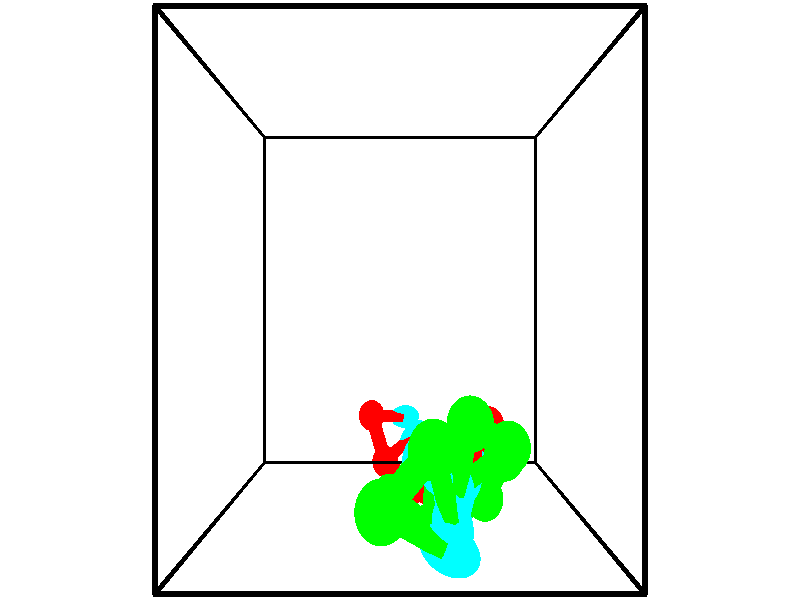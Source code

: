 // switches for output
#declare DRAW_BASES = 1; // possible values are 0, 1; only relevant for DNA ribbons
#declare DRAW_BASES_TYPE = 3; // possible values are 1, 2, 3; only relevant for DNA ribbons
#declare DRAW_FOG = 0; // set to 1 to enable fog

#include "colors.inc"

#include "transforms.inc"
background { rgb <1, 1, 1>}

#default {
   normal{
       ripples 0.25
       frequency 0.20
       turbulence 0.2
       lambda 5
   }
	finish {
		phong 0.1
		phong_size 40.
	}
}

// original window dimensions: 1024x640


// camera settings

camera {
	sky <-0, 1, 0>
	up <-0, 1, 0>
	right 1.6 * <1, 0, 0>
	location <2.5, 2.5, 11.1562>
	look_at <2.5, 2.5, 2.5>
	direction <0, 0, -8.6562>
	angle 67.0682
}


# declare cpy_camera_pos = <2.5, 2.5, 11.1562>;
# if (DRAW_FOG = 1)
fog {
	fog_type 2
	up vnormalize(cpy_camera_pos)
	color rgbt<1,1,1,0.3>
	distance 1e-5
	fog_alt 3e-3
	fog_offset 4
}
# end


// LIGHTS

# declare lum = 6;
global_settings {
	ambient_light rgb lum * <0.05, 0.05, 0.05>
	max_trace_level 15
}# declare cpy_direct_light_amount = 0.25;
light_source
{	1000 * <-1, -1, 1>,
	rgb lum * cpy_direct_light_amount
	parallel
}

light_source
{	1000 * <1, 1, -1>,
	rgb lum * cpy_direct_light_amount
	parallel
}

// strand 0

// nucleotide -1

// particle -1
sphere {
	<3.623890, 0.987875, 1.928644> 0.250000
	pigment { color rgbt <1,0,0,0> }
	no_shadow
}
cylinder {
	<3.656452, 0.597923, 1.845715>,  <3.675990, 0.363952, 1.795957>, 0.100000
	pigment { color rgbt <1,0,0,0> }
	no_shadow
}
cylinder {
	<3.656452, 0.597923, 1.845715>,  <3.623890, 0.987875, 1.928644>, 0.100000
	pigment { color rgbt <1,0,0,0> }
	no_shadow
}

// particle -1
sphere {
	<3.656452, 0.597923, 1.845715> 0.100000
	pigment { color rgbt <1,0,0,0> }
	no_shadow
}
sphere {
	0, 1
	scale<0.080000,0.200000,0.300000>
	matrix <-0.235748, 0.183278, -0.954375,
		0.968399, 0.126568, -0.214905,
		0.081406, -0.974879, -0.207324,
		3.680874, 0.305459, 1.783517>
	pigment { color rgbt <0,1,1,0> }
	no_shadow
}
cylinder {
	<3.956905, 0.793659, 1.252911>,  <3.623890, 0.987875, 1.928644>, 0.130000
	pigment { color rgbt <1,0,0,0> }
	no_shadow
}

// nucleotide -1

// particle -1
sphere {
	<3.956905, 0.793659, 1.252911> 0.250000
	pigment { color rgbt <1,0,0,0> }
	no_shadow
}
cylinder {
	<3.760757, 0.446083, 1.279686>,  <3.643069, 0.237537, 1.295751>, 0.100000
	pigment { color rgbt <1,0,0,0> }
	no_shadow
}
cylinder {
	<3.760757, 0.446083, 1.279686>,  <3.956905, 0.793659, 1.252911>, 0.100000
	pigment { color rgbt <1,0,0,0> }
	no_shadow
}

// particle -1
sphere {
	<3.760757, 0.446083, 1.279686> 0.100000
	pigment { color rgbt <1,0,0,0> }
	no_shadow
}
sphere {
	0, 1
	scale<0.080000,0.200000,0.300000>
	matrix <-0.193180, 0.033479, -0.980592,
		0.849835, -0.493783, -0.184279,
		-0.490370, -0.868940, 0.066937,
		3.613647, 0.185401, 1.299767>
	pigment { color rgbt <0,1,1,0> }
	no_shadow
}
cylinder {
	<4.182797, 0.303473, 0.698505>,  <3.956905, 0.793659, 1.252911>, 0.130000
	pigment { color rgbt <1,0,0,0> }
	no_shadow
}

// nucleotide -1

// particle -1
sphere {
	<4.182797, 0.303473, 0.698505> 0.250000
	pigment { color rgbt <1,0,0,0> }
	no_shadow
}
cylinder {
	<3.801201, 0.238701, 0.799446>,  <3.572243, 0.199838, 0.860011>, 0.100000
	pigment { color rgbt <1,0,0,0> }
	no_shadow
}
cylinder {
	<3.801201, 0.238701, 0.799446>,  <4.182797, 0.303473, 0.698505>, 0.100000
	pigment { color rgbt <1,0,0,0> }
	no_shadow
}

// particle -1
sphere {
	<3.801201, 0.238701, 0.799446> 0.100000
	pigment { color rgbt <1,0,0,0> }
	no_shadow
}
sphere {
	0, 1
	scale<0.080000,0.200000,0.300000>
	matrix <-0.249964, -0.035299, -0.967611,
		0.165595, -0.986170, -0.006803,
		-0.953990, -0.161932, 0.252353,
		3.515004, 0.190122, 0.875152>
	pigment { color rgbt <0,1,1,0> }
	no_shadow
}
cylinder {
	<3.842639, -0.367902, 0.425872>,  <4.182797, 0.303473, 0.698505>, 0.130000
	pigment { color rgbt <1,0,0,0> }
	no_shadow
}

// nucleotide -1

// particle -1
sphere {
	<3.842639, -0.367902, 0.425872> 0.250000
	pigment { color rgbt <1,0,0,0> }
	no_shadow
}
cylinder {
	<3.574623, -0.072960, 0.460173>,  <3.413814, 0.104006, 0.480753>, 0.100000
	pigment { color rgbt <1,0,0,0> }
	no_shadow
}
cylinder {
	<3.574623, -0.072960, 0.460173>,  <3.842639, -0.367902, 0.425872>, 0.100000
	pigment { color rgbt <1,0,0,0> }
	no_shadow
}

// particle -1
sphere {
	<3.574623, -0.072960, 0.460173> 0.100000
	pigment { color rgbt <1,0,0,0> }
	no_shadow
}
sphere {
	0, 1
	scale<0.080000,0.200000,0.300000>
	matrix <-0.312878, -0.175763, -0.933389,
		-0.673168, -0.652237, 0.348471,
		-0.670039, 0.737357, 0.085753,
		3.373611, 0.148247, 0.485898>
	pigment { color rgbt <0,1,1,0> }
	no_shadow
}
cylinder {
	<3.228234, -0.644182, 0.150148>,  <3.842639, -0.367902, 0.425872>, 0.130000
	pigment { color rgbt <1,0,0,0> }
	no_shadow
}

// nucleotide -1

// particle -1
sphere {
	<3.228234, -0.644182, 0.150148> 0.250000
	pigment { color rgbt <1,0,0,0> }
	no_shadow
}
cylinder {
	<3.196571, -0.245689, 0.135956>,  <3.177574, -0.006594, 0.127441>, 0.100000
	pigment { color rgbt <1,0,0,0> }
	no_shadow
}
cylinder {
	<3.196571, -0.245689, 0.135956>,  <3.228234, -0.644182, 0.150148>, 0.100000
	pigment { color rgbt <1,0,0,0> }
	no_shadow
}

// particle -1
sphere {
	<3.196571, -0.245689, 0.135956> 0.100000
	pigment { color rgbt <1,0,0,0> }
	no_shadow
}
sphere {
	0, 1
	scale<0.080000,0.200000,0.300000>
	matrix <-0.421626, -0.065709, -0.904386,
		-0.903308, -0.056629, 0.425238,
		-0.079157, 0.996231, -0.035479,
		3.172824, 0.053180, 0.125312>
	pigment { color rgbt <0,1,1,0> }
	no_shadow
}
cylinder {
	<2.760446, -0.506483, -0.451962>,  <3.228234, -0.644182, 0.150148>, 0.130000
	pigment { color rgbt <1,0,0,0> }
	no_shadow
}

// nucleotide -1

// particle -1
sphere {
	<2.760446, -0.506483, -0.451962> 0.250000
	pigment { color rgbt <1,0,0,0> }
	no_shadow
}
cylinder {
	<2.869736, -0.125359, -0.399048>,  <2.935309, 0.103316, -0.367299>, 0.100000
	pigment { color rgbt <1,0,0,0> }
	no_shadow
}
cylinder {
	<2.869736, -0.125359, -0.399048>,  <2.760446, -0.506483, -0.451962>, 0.100000
	pigment { color rgbt <1,0,0,0> }
	no_shadow
}

// particle -1
sphere {
	<2.869736, -0.125359, -0.399048> 0.100000
	pigment { color rgbt <1,0,0,0> }
	no_shadow
}
sphere {
	0, 1
	scale<0.080000,0.200000,0.300000>
	matrix <-0.308509, 0.217047, -0.926128,
		-0.911137, 0.212229, 0.353253,
		0.273224, 0.952811, 0.132285,
		2.951703, 0.160485, -0.359362>
	pigment { color rgbt <0,1,1,0> }
	no_shadow
}
cylinder {
	<2.210763, -0.122284, -0.619015>,  <2.760446, -0.506483, -0.451962>, 0.130000
	pigment { color rgbt <1,0,0,0> }
	no_shadow
}

// nucleotide -1

// particle -1
sphere {
	<2.210763, -0.122284, -0.619015> 0.250000
	pigment { color rgbt <1,0,0,0> }
	no_shadow
}
cylinder {
	<2.526230, 0.120872, -0.655834>,  <2.715510, 0.266766, -0.677926>, 0.100000
	pigment { color rgbt <1,0,0,0> }
	no_shadow
}
cylinder {
	<2.526230, 0.120872, -0.655834>,  <2.210763, -0.122284, -0.619015>, 0.100000
	pigment { color rgbt <1,0,0,0> }
	no_shadow
}

// particle -1
sphere {
	<2.526230, 0.120872, -0.655834> 0.100000
	pigment { color rgbt <1,0,0,0> }
	no_shadow
}
sphere {
	0, 1
	scale<0.080000,0.200000,0.300000>
	matrix <-0.314147, 0.269738, -0.910249,
		-0.528503, 0.746800, 0.403701,
		0.788668, 0.607890, -0.092048,
		2.762830, 0.303240, -0.683448>
	pigment { color rgbt <0,1,1,0> }
	no_shadow
}
cylinder {
	<1.938865, 0.595398, -0.795432>,  <2.210763, -0.122284, -0.619015>, 0.130000
	pigment { color rgbt <1,0,0,0> }
	no_shadow
}

// nucleotide -1

// particle -1
sphere {
	<1.938865, 0.595398, -0.795432> 0.250000
	pigment { color rgbt <1,0,0,0> }
	no_shadow
}
cylinder {
	<2.315952, 0.564552, -0.925255>,  <2.542205, 0.546045, -1.003148>, 0.100000
	pigment { color rgbt <1,0,0,0> }
	no_shadow
}
cylinder {
	<2.315952, 0.564552, -0.925255>,  <1.938865, 0.595398, -0.795432>, 0.100000
	pigment { color rgbt <1,0,0,0> }
	no_shadow
}

// particle -1
sphere {
	<2.315952, 0.564552, -0.925255> 0.100000
	pigment { color rgbt <1,0,0,0> }
	no_shadow
}
sphere {
	0, 1
	scale<0.080000,0.200000,0.300000>
	matrix <-0.302254, 0.214242, -0.928840,
		0.141160, 0.973732, 0.178662,
		0.942718, -0.077113, -0.324556,
		2.598768, 0.541418, -1.022622>
	pigment { color rgbt <0,1,1,0> }
	no_shadow
}
// strand 1

// nucleotide -1

// particle -1
sphere {
	<2.351361, 0.165987, 2.487338> 0.250000
	pigment { color rgbt <0,1,0,0> }
	no_shadow
}
cylinder {
	<2.589935, 0.482643, 2.540358>,  <2.733080, 0.672637, 2.572170>, 0.100000
	pigment { color rgbt <0,1,0,0> }
	no_shadow
}
cylinder {
	<2.589935, 0.482643, 2.540358>,  <2.351361, 0.165987, 2.487338>, 0.100000
	pigment { color rgbt <0,1,0,0> }
	no_shadow
}

// particle -1
sphere {
	<2.589935, 0.482643, 2.540358> 0.100000
	pigment { color rgbt <0,1,0,0> }
	no_shadow
}
sphere {
	0, 1
	scale<0.080000,0.200000,0.300000>
	matrix <0.187393, -0.297910, 0.936020,
		0.780480, -0.533437, -0.326032,
		0.596435, 0.791641, 0.132550,
		2.768866, 0.720135, 2.580122>
	pigment { color rgbt <0,1,1,0> }
	no_shadow
}
cylinder {
	<2.891535, -0.032005, 3.068262>,  <2.351361, 0.165987, 2.487338>, 0.130000
	pigment { color rgbt <0,1,0,0> }
	no_shadow
}

// nucleotide -1

// particle -1
sphere {
	<2.891535, -0.032005, 3.068262> 0.250000
	pigment { color rgbt <0,1,0,0> }
	no_shadow
}
cylinder {
	<2.919327, 0.364563, 3.023974>,  <2.936002, 0.602504, 2.997402>, 0.100000
	pigment { color rgbt <0,1,0,0> }
	no_shadow
}
cylinder {
	<2.919327, 0.364563, 3.023974>,  <2.891535, -0.032005, 3.068262>, 0.100000
	pigment { color rgbt <0,1,0,0> }
	no_shadow
}

// particle -1
sphere {
	<2.919327, 0.364563, 3.023974> 0.100000
	pigment { color rgbt <0,1,0,0> }
	no_shadow
}
sphere {
	0, 1
	scale<0.080000,0.200000,0.300000>
	matrix <0.209544, 0.094008, 0.973270,
		0.975328, -0.090822, -0.201215,
		0.069479, 0.991420, -0.110719,
		2.940170, 0.661989, 2.990759>
	pigment { color rgbt <0,1,1,0> }
	no_shadow
}
cylinder {
	<3.624707, 0.296126, 3.105197>,  <2.891535, -0.032005, 3.068262>, 0.130000
	pigment { color rgbt <0,1,0,0> }
	no_shadow
}

// nucleotide -1

// particle -1
sphere {
	<3.624707, 0.296126, 3.105197> 0.250000
	pigment { color rgbt <0,1,0,0> }
	no_shadow
}
cylinder {
	<3.289230, 0.459457, 3.249345>,  <3.087945, 0.557456, 3.335833>, 0.100000
	pigment { color rgbt <0,1,0,0> }
	no_shadow
}
cylinder {
	<3.289230, 0.459457, 3.249345>,  <3.624707, 0.296126, 3.105197>, 0.100000
	pigment { color rgbt <0,1,0,0> }
	no_shadow
}

// particle -1
sphere {
	<3.289230, 0.459457, 3.249345> 0.100000
	pigment { color rgbt <0,1,0,0> }
	no_shadow
}
sphere {
	0, 1
	scale<0.080000,0.200000,0.300000>
	matrix <0.327486, -0.150577, 0.932780,
		0.435145, 0.900330, -0.007435,
		-0.838690, 0.408329, 0.360369,
		3.037623, 0.581956, 3.357455>
	pigment { color rgbt <0,1,1,0> }
	no_shadow
}
cylinder {
	<3.804322, 0.860435, 3.590125>,  <3.624707, 0.296126, 3.105197>, 0.130000
	pigment { color rgbt <0,1,0,0> }
	no_shadow
}

// nucleotide -1

// particle -1
sphere {
	<3.804322, 0.860435, 3.590125> 0.250000
	pigment { color rgbt <0,1,0,0> }
	no_shadow
}
cylinder {
	<3.444115, 0.731880, 3.707277>,  <3.227991, 0.654747, 3.777569>, 0.100000
	pigment { color rgbt <0,1,0,0> }
	no_shadow
}
cylinder {
	<3.444115, 0.731880, 3.707277>,  <3.804322, 0.860435, 3.590125>, 0.100000
	pigment { color rgbt <0,1,0,0> }
	no_shadow
}

// particle -1
sphere {
	<3.444115, 0.731880, 3.707277> 0.100000
	pigment { color rgbt <0,1,0,0> }
	no_shadow
}
sphere {
	0, 1
	scale<0.080000,0.200000,0.300000>
	matrix <0.332645, -0.075405, 0.940033,
		-0.280030, 0.943941, 0.174812,
		-0.900517, -0.321387, 0.292881,
		3.173960, 0.635464, 3.795142>
	pigment { color rgbt <0,1,1,0> }
	no_shadow
}
cylinder {
	<3.741981, 1.096543, 4.251382>,  <3.804322, 0.860435, 3.590125>, 0.130000
	pigment { color rgbt <0,1,0,0> }
	no_shadow
}

// nucleotide -1

// particle -1
sphere {
	<3.741981, 1.096543, 4.251382> 0.250000
	pigment { color rgbt <0,1,0,0> }
	no_shadow
}
cylinder {
	<3.410561, 0.873505, 4.271740>,  <3.211709, 0.739681, 4.283955>, 0.100000
	pigment { color rgbt <0,1,0,0> }
	no_shadow
}
cylinder {
	<3.410561, 0.873505, 4.271740>,  <3.741981, 1.096543, 4.251382>, 0.100000
	pigment { color rgbt <0,1,0,0> }
	no_shadow
}

// particle -1
sphere {
	<3.410561, 0.873505, 4.271740> 0.100000
	pigment { color rgbt <0,1,0,0> }
	no_shadow
}
sphere {
	0, 1
	scale<0.080000,0.200000,0.300000>
	matrix <0.071128, -0.014656, 0.997360,
		-0.555378, 0.829983, 0.051804,
		-0.828550, -0.557597, 0.050895,
		3.161995, 0.706226, 4.287009>
	pigment { color rgbt <0,1,1,0> }
	no_shadow
}
cylinder {
	<3.246847, 1.403007, 4.746686>,  <3.741981, 1.096543, 4.251382>, 0.130000
	pigment { color rgbt <0,1,0,0> }
	no_shadow
}

// nucleotide -1

// particle -1
sphere {
	<3.246847, 1.403007, 4.746686> 0.250000
	pigment { color rgbt <0,1,0,0> }
	no_shadow
}
cylinder {
	<3.158104, 1.013428, 4.727912>,  <3.104858, 0.779680, 4.716647>, 0.100000
	pigment { color rgbt <0,1,0,0> }
	no_shadow
}
cylinder {
	<3.158104, 1.013428, 4.727912>,  <3.246847, 1.403007, 4.746686>, 0.100000
	pigment { color rgbt <0,1,0,0> }
	no_shadow
}

// particle -1
sphere {
	<3.158104, 1.013428, 4.727912> 0.100000
	pigment { color rgbt <0,1,0,0> }
	no_shadow
}
sphere {
	0, 1
	scale<0.080000,0.200000,0.300000>
	matrix <0.097602, -0.070075, 0.992756,
		-0.970182, 0.215670, 0.110606,
		-0.221858, -0.973949, -0.046936,
		3.091547, 0.721243, 4.713831>
	pigment { color rgbt <0,1,1,0> }
	no_shadow
}
cylinder {
	<2.827070, 1.282881, 5.272291>,  <3.246847, 1.403007, 4.746686>, 0.130000
	pigment { color rgbt <0,1,0,0> }
	no_shadow
}

// nucleotide -1

// particle -1
sphere {
	<2.827070, 1.282881, 5.272291> 0.250000
	pigment { color rgbt <0,1,0,0> }
	no_shadow
}
cylinder {
	<2.940773, 0.904716, 5.208548>,  <3.008995, 0.677818, 5.170301>, 0.100000
	pigment { color rgbt <0,1,0,0> }
	no_shadow
}
cylinder {
	<2.940773, 0.904716, 5.208548>,  <2.827070, 1.282881, 5.272291>, 0.100000
	pigment { color rgbt <0,1,0,0> }
	no_shadow
}

// particle -1
sphere {
	<2.940773, 0.904716, 5.208548> 0.100000
	pigment { color rgbt <0,1,0,0> }
	no_shadow
}
sphere {
	0, 1
	scale<0.080000,0.200000,0.300000>
	matrix <0.063121, -0.147401, 0.987061,
		-0.956668, -0.290638, 0.017775,
		0.284257, -0.945411, -0.159359,
		3.026050, 0.621093, 5.160740>
	pigment { color rgbt <0,1,1,0> }
	no_shadow
}
cylinder {
	<2.330114, 0.875087, 5.603597>,  <2.827070, 1.282881, 5.272291>, 0.130000
	pigment { color rgbt <0,1,0,0> }
	no_shadow
}

// nucleotide -1

// particle -1
sphere {
	<2.330114, 0.875087, 5.603597> 0.250000
	pigment { color rgbt <0,1,0,0> }
	no_shadow
}
cylinder {
	<2.690475, 0.702011, 5.590017>,  <2.906692, 0.598166, 5.581870>, 0.100000
	pigment { color rgbt <0,1,0,0> }
	no_shadow
}
cylinder {
	<2.690475, 0.702011, 5.590017>,  <2.330114, 0.875087, 5.603597>, 0.100000
	pigment { color rgbt <0,1,0,0> }
	no_shadow
}

// particle -1
sphere {
	<2.690475, 0.702011, 5.590017> 0.100000
	pigment { color rgbt <0,1,0,0> }
	no_shadow
}
sphere {
	0, 1
	scale<0.080000,0.200000,0.300000>
	matrix <-0.011512, -0.102013, 0.994716,
		-0.433867, -0.895753, -0.096885,
		0.900903, -0.432690, -0.033948,
		2.960747, 0.572204, 5.579833>
	pigment { color rgbt <0,1,1,0> }
	no_shadow
}
// box output
cylinder {
	<0.000000, 0.000000, 0.000000>,  <5.000000, 0.000000, 0.000000>, 0.025000
	pigment { color rgbt <0,0,0,0> }
	no_shadow
}
cylinder {
	<0.000000, 0.000000, 0.000000>,  <0.000000, 5.000000, 0.000000>, 0.025000
	pigment { color rgbt <0,0,0,0> }
	no_shadow
}
cylinder {
	<0.000000, 0.000000, 0.000000>,  <0.000000, 0.000000, 5.000000>, 0.025000
	pigment { color rgbt <0,0,0,0> }
	no_shadow
}
cylinder {
	<5.000000, 5.000000, 5.000000>,  <0.000000, 5.000000, 5.000000>, 0.025000
	pigment { color rgbt <0,0,0,0> }
	no_shadow
}
cylinder {
	<5.000000, 5.000000, 5.000000>,  <5.000000, 0.000000, 5.000000>, 0.025000
	pigment { color rgbt <0,0,0,0> }
	no_shadow
}
cylinder {
	<5.000000, 5.000000, 5.000000>,  <5.000000, 5.000000, 0.000000>, 0.025000
	pigment { color rgbt <0,0,0,0> }
	no_shadow
}
cylinder {
	<0.000000, 0.000000, 5.000000>,  <0.000000, 5.000000, 5.000000>, 0.025000
	pigment { color rgbt <0,0,0,0> }
	no_shadow
}
cylinder {
	<0.000000, 0.000000, 5.000000>,  <5.000000, 0.000000, 5.000000>, 0.025000
	pigment { color rgbt <0,0,0,0> }
	no_shadow
}
cylinder {
	<5.000000, 5.000000, 0.000000>,  <0.000000, 5.000000, 0.000000>, 0.025000
	pigment { color rgbt <0,0,0,0> }
	no_shadow
}
cylinder {
	<5.000000, 5.000000, 0.000000>,  <5.000000, 0.000000, 0.000000>, 0.025000
	pigment { color rgbt <0,0,0,0> }
	no_shadow
}
cylinder {
	<5.000000, 0.000000, 5.000000>,  <5.000000, 0.000000, 0.000000>, 0.025000
	pigment { color rgbt <0,0,0,0> }
	no_shadow
}
cylinder {
	<0.000000, 5.000000, 0.000000>,  <0.000000, 5.000000, 5.000000>, 0.025000
	pigment { color rgbt <0,0,0,0> }
	no_shadow
}
// end of box output
